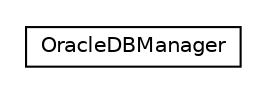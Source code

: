 #!/usr/local/bin/dot
#
# Class diagram 
# Generated by UMLGraph version R5_6_6-8-g8d7759 (http://www.umlgraph.org/)
#

digraph G {
	edge [fontname="Helvetica",fontsize=10,labelfontname="Helvetica",labelfontsize=10];
	node [fontname="Helvetica",fontsize=10,shape=plaintext];
	nodesep=0.25;
	ranksep=0.5;
	// org.dayatang.db.oracle.OracleDBManager
	c5433 [label=<<table title="org.dayatang.db.oracle.OracleDBManager" border="0" cellborder="1" cellspacing="0" cellpadding="2" port="p" href="./OracleDBManager.html">
		<tr><td><table border="0" cellspacing="0" cellpadding="1">
<tr><td align="center" balign="center"> OracleDBManager </td></tr>
		</table></td></tr>
		</table>>, URL="./OracleDBManager.html", fontname="Helvetica", fontcolor="black", fontsize=10.0];
}

